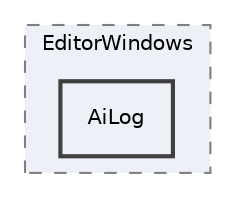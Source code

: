 digraph "Editor/UI/EditorWindows/AiLog"
{
 // LATEX_PDF_SIZE
  edge [fontname="Helvetica",fontsize="10",labelfontname="Helvetica",labelfontsize="10"];
  node [fontname="Helvetica",fontsize="10",shape=record];
  compound=true
  subgraph clusterdir_37c42c05ef4c9eddc2ac69b06612e95a {
    graph [ bgcolor="#edf0f7", pencolor="grey50", style="filled,dashed,", label="EditorWindows", fontname="Helvetica", fontsize="10", URL="dir_37c42c05ef4c9eddc2ac69b06612e95a.html"]
  dir_bee232d7be8111e59b29ff5e4fc421ea [shape=box, label="AiLog", style="filled,bold,", fillcolor="#edf0f7", color="grey25", URL="dir_bee232d7be8111e59b29ff5e4fc421ea.html"];
  }
}
